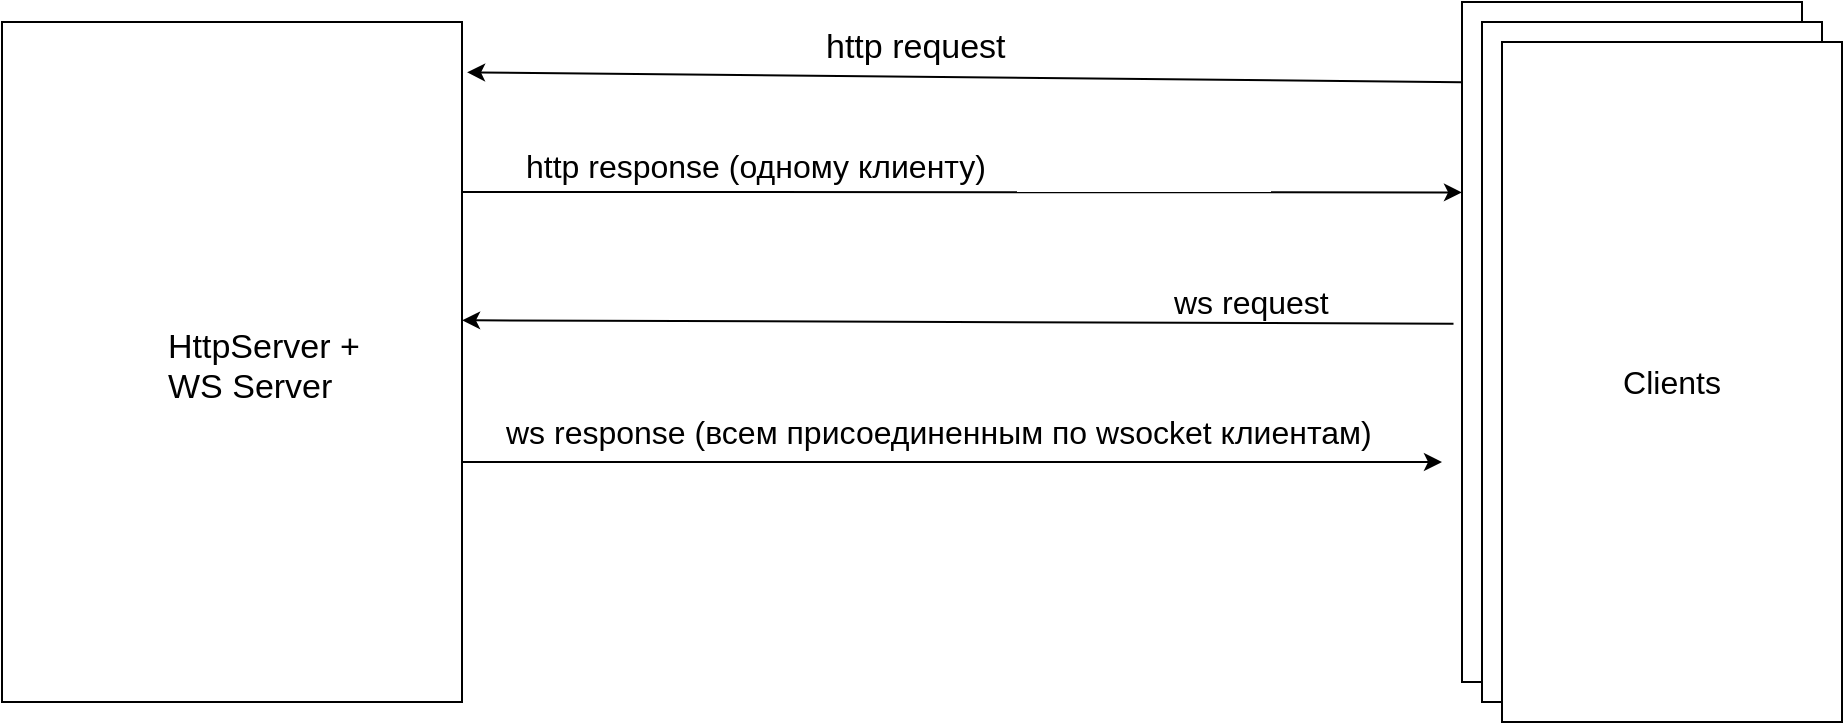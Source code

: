 <mxfile version="12.2.4" pages="1"><diagram id="6mBqsrIh6D03EHrs6d6_" name="Page-1"><mxGraphModel dx="1040" dy="580" grid="1" gridSize="10" guides="1" tooltips="1" connect="1" arrows="1" fold="1" page="1" pageScale="1" pageWidth="1169" pageHeight="1654" math="0" shadow="0"><root><mxCell id="0"/><mxCell id="1" parent="0"/><mxCell id="2" value="" style="rounded=0;whiteSpace=wrap;html=1;" parent="1" vertex="1"><mxGeometry x="30" y="60" width="230" height="340" as="geometry"/></mxCell><mxCell id="3" value="" style="rounded=0;whiteSpace=wrap;html=1;" parent="1" vertex="1"><mxGeometry x="760" y="50" width="170" height="340" as="geometry"/></mxCell><mxCell id="4" value="&lt;font style=&quot;font-size: 17px&quot;&gt;HttpServer +&lt;br&gt;WS Server&lt;br&gt;&lt;/font&gt;" style="text;html=1;resizable=0;points=[];autosize=1;align=left;verticalAlign=top;spacingTop=-4;" parent="1" vertex="1"><mxGeometry x="111" y="210" width="110" height="30" as="geometry"/></mxCell><mxCell id="5" value="&lt;font style=&quot;font-size: 17px&quot;&gt;Clients&lt;/font&gt;" style="text;html=1;resizable=0;points=[];autosize=1;align=left;verticalAlign=top;spacingTop=-4;" parent="1" vertex="1"><mxGeometry x="820" y="220" width="70" height="20" as="geometry"/></mxCell><mxCell id="8" value="" style="endArrow=classic;html=1;entryX=1.011;entryY=0.074;entryDx=0;entryDy=0;entryPerimeter=0;exitX=0;exitY=0.118;exitDx=0;exitDy=0;exitPerimeter=0;" parent="1" source="3" target="2" edge="1"><mxGeometry width="50" height="50" relative="1" as="geometry"><mxPoint x="30" y="470" as="sourcePoint"/><mxPoint x="80" y="420" as="targetPoint"/></mxGeometry></mxCell><mxCell id="9" value="" style="endArrow=classic;html=1;exitX=1;exitY=0.25;exitDx=0;exitDy=0;entryX=0;entryY=0.28;entryDx=0;entryDy=0;entryPerimeter=0;" parent="1" source="2" target="3" edge="1"><mxGeometry width="50" height="50" relative="1" as="geometry"><mxPoint x="30" y="470" as="sourcePoint"/><mxPoint x="80" y="420" as="targetPoint"/></mxGeometry></mxCell><mxCell id="10" value="" style="endArrow=classic;html=1;entryX=1.011;entryY=0.074;entryDx=0;entryDy=0;entryPerimeter=0;exitX=-0.025;exitY=0.473;exitDx=0;exitDy=0;exitPerimeter=0;" parent="1" source="3" edge="1"><mxGeometry width="50" height="50" relative="1" as="geometry"><mxPoint x="755.8" y="200.01" as="sourcePoint"/><mxPoint x="260.03" y="209.16" as="targetPoint"/></mxGeometry></mxCell><mxCell id="11" value="" style="endArrow=classic;html=1;exitX=1;exitY=0.25;exitDx=0;exitDy=0;" parent="1" edge="1"><mxGeometry width="50" height="50" relative="1" as="geometry"><mxPoint x="260" y="280" as="sourcePoint"/><mxPoint x="750" y="280" as="targetPoint"/></mxGeometry></mxCell><mxCell id="15" value="" style="rounded=0;whiteSpace=wrap;html=1;" parent="1" vertex="1"><mxGeometry x="770" y="60" width="170" height="340" as="geometry"/></mxCell><mxCell id="16" value="&lt;font style=&quot;font-size: 16px&quot;&gt;Clients&lt;/font&gt;" style="rounded=0;whiteSpace=wrap;html=1;" parent="1" vertex="1"><mxGeometry x="780" y="70" width="170" height="340" as="geometry"/></mxCell><mxCell id="17" value="&lt;font style=&quot;font-size: 17px&quot;&gt;http request&lt;/font&gt;" style="text;html=1;resizable=0;points=[];autosize=1;align=left;verticalAlign=top;spacingTop=-4;" parent="1" vertex="1"><mxGeometry x="440" y="60" width="110" height="20" as="geometry"/></mxCell><mxCell id="20" value="&lt;font style=&quot;font-size: 16px&quot;&gt;http response (одному клиенту)&lt;/font&gt;" style="text;html=1;resizable=0;points=[];autosize=1;align=left;verticalAlign=top;spacingTop=-4;" parent="1" vertex="1"><mxGeometry x="290" y="120" width="250" height="20" as="geometry"/></mxCell><mxCell id="22" value="&lt;span style=&quot;color: rgba(0 , 0 , 0 , 0) ; font-family: monospace ; font-size: 0px&quot;&gt;%3CmxGraphModel%3E%3Croot%3E%3CmxCell%20id%3D%220%22%2F%3E%3CmxCell%20id%3D%221%22%20parent%3D%220%22%2F%3E%3CmxCell%20id%3D%222%22%20value%3D%22cookies%20kuyiuy7657tuyuy%22%20style%3D%22text%3Bhtml%3D1%3Bresizable%3D0%3Bpoints%3D%5B%5D%3Bautosize%3D1%3Balign%3Dleft%3BverticalAlign%3Dtop%3BspacingTop%3D-4%3B%22%20vertex%3D%221%22%20parent%3D%221%22%3E%3CmxGeometry%20x%3D%22287%22%20y%3D%22124%22%20width%3D%22150%22%20height%3D%2220%22%20as%3D%22geometry%22%2F%3E%3C%2FmxCell%3E%3CmxCell%20id%3D%223%22%20value%3D%22Text%22%20style%3D%22text%3Bhtml%3D1%3Bresizable%3D0%3Bpoints%3D%5B%5D%3Bautosize%3D1%3Balign%3Dleft%3BverticalAlign%3Dtop%3BspacingTop%3D-4%3B%22%20vertex%3D%221%22%20parent%3D%221%22%3E%3CmxGeometry%20x%3D%22327%22%20y%3D%22116%22%20width%3D%2240%22%20height%3D%2220%22%20as%3D%22geometry%22%2F%3E%3C%2FmxCell%3E%3C%2Froot%3E%3C%2FmxGraphModel%3E&lt;/span&gt;" style="text;html=1;resizable=0;points=[];autosize=1;align=left;verticalAlign=top;spacingTop=-4;" parent="1" vertex="1"><mxGeometry x="659" y="178" width="20" height="20" as="geometry"/></mxCell><mxCell id="26" value="&lt;font style=&quot;font-size: 16px&quot;&gt;ws request&lt;/font&gt;" style="text;html=1;resizable=0;points=[];autosize=1;align=left;verticalAlign=top;spacingTop=-4;" parent="1" vertex="1"><mxGeometry x="614" y="188" width="90" height="20" as="geometry"/></mxCell><mxCell id="29" value="&lt;font style=&quot;font-size: 16px&quot;&gt;ws response (всем присоединенным по wsocket клиентам)&lt;/font&gt;" style="text;html=1;resizable=0;points=[];autosize=1;align=left;verticalAlign=top;spacingTop=-4;" parent="1" vertex="1"><mxGeometry x="280" y="253" width="450" height="20" as="geometry"/></mxCell></root></mxGraphModel></diagram></mxfile>